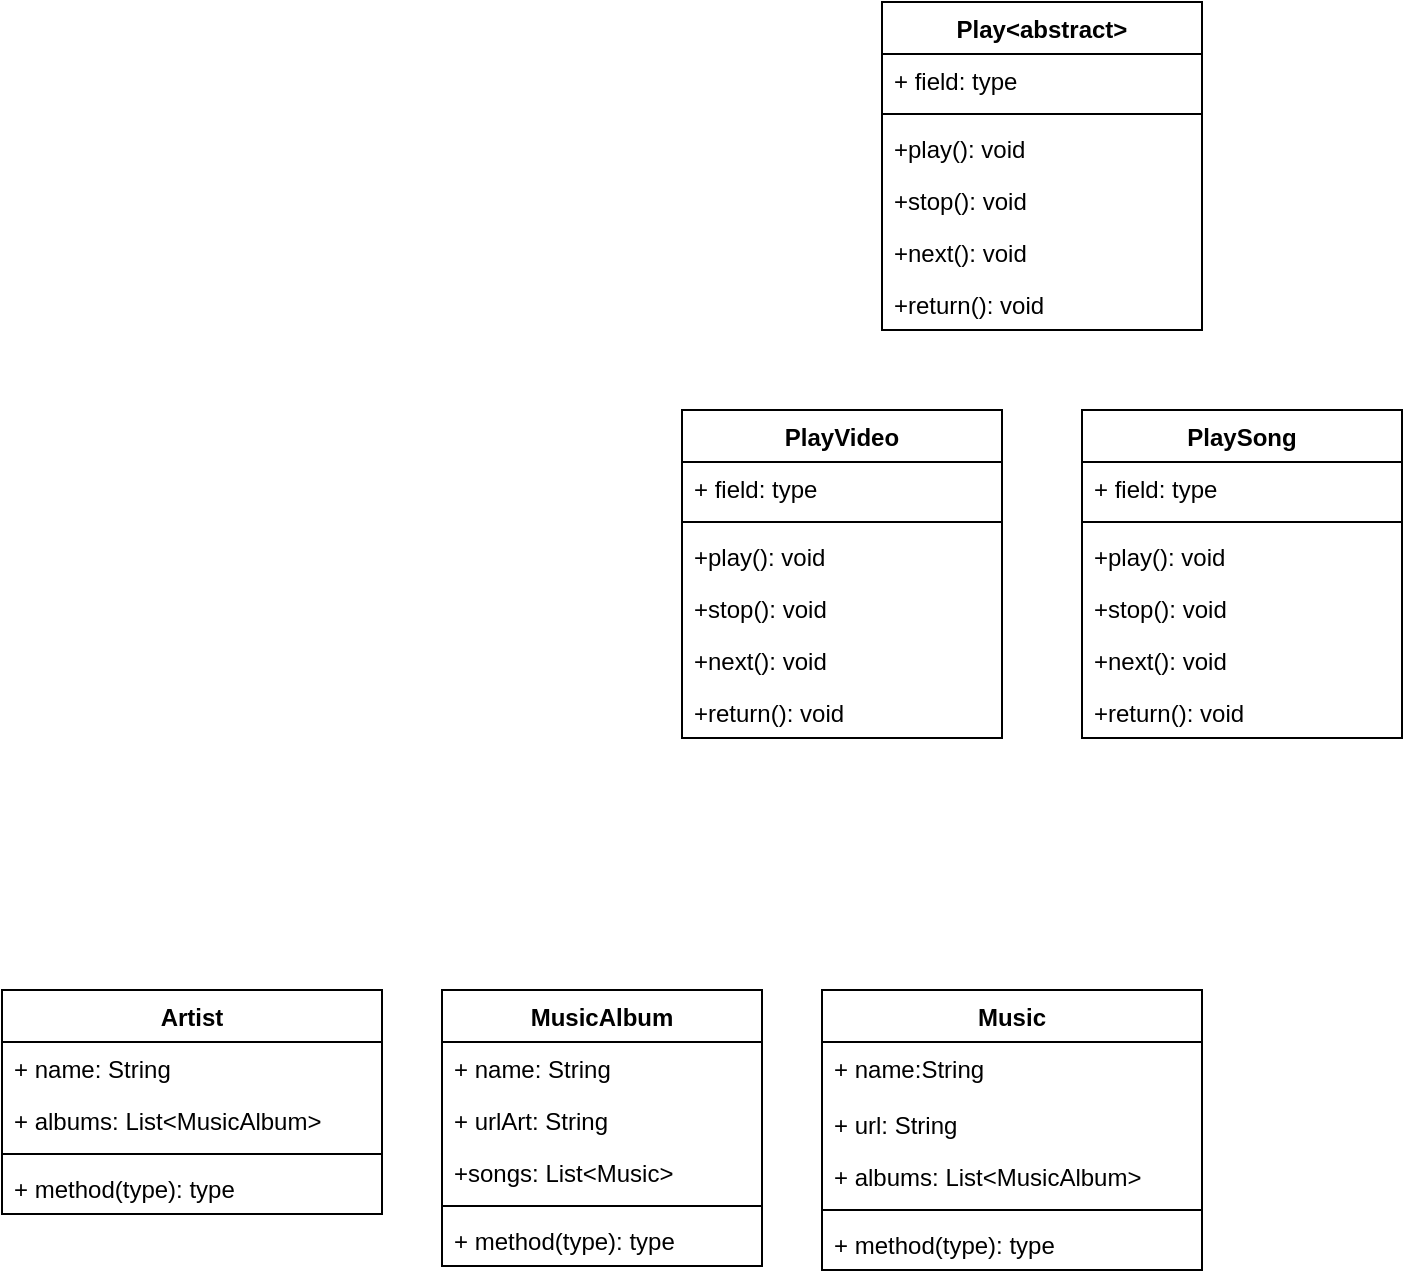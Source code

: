 <mxfile version="21.6.9" type="github">
  <diagram id="C5RBs43oDa-KdzZeNtuy" name="Page-1">
    <mxGraphModel dx="1173" dy="627" grid="1" gridSize="10" guides="1" tooltips="1" connect="1" arrows="1" fold="1" page="1" pageScale="1" pageWidth="827" pageHeight="1169" math="0" shadow="0">
      <root>
        <mxCell id="WIyWlLk6GJQsqaUBKTNV-0" />
        <mxCell id="WIyWlLk6GJQsqaUBKTNV-1" parent="WIyWlLk6GJQsqaUBKTNV-0" />
        <mxCell id="q52bOCOClihTa2kssrym-14" value="MusicAlbum" style="swimlane;fontStyle=1;align=center;verticalAlign=top;childLayout=stackLayout;horizontal=1;startSize=26;horizontalStack=0;resizeParent=1;resizeParentMax=0;resizeLast=0;collapsible=1;marginBottom=0;whiteSpace=wrap;html=1;" vertex="1" parent="WIyWlLk6GJQsqaUBKTNV-1">
          <mxGeometry x="300" y="510" width="160" height="138" as="geometry" />
        </mxCell>
        <mxCell id="q52bOCOClihTa2kssrym-15" value="+ name: String&lt;br&gt;" style="text;strokeColor=none;fillColor=none;align=left;verticalAlign=top;spacingLeft=4;spacingRight=4;overflow=hidden;rotatable=0;points=[[0,0.5],[1,0.5]];portConstraint=eastwest;whiteSpace=wrap;html=1;" vertex="1" parent="q52bOCOClihTa2kssrym-14">
          <mxGeometry y="26" width="160" height="26" as="geometry" />
        </mxCell>
        <mxCell id="q52bOCOClihTa2kssrym-38" value="+ urlArt: String" style="text;strokeColor=none;fillColor=none;align=left;verticalAlign=top;spacingLeft=4;spacingRight=4;overflow=hidden;rotatable=0;points=[[0,0.5],[1,0.5]];portConstraint=eastwest;whiteSpace=wrap;html=1;" vertex="1" parent="q52bOCOClihTa2kssrym-14">
          <mxGeometry y="52" width="160" height="26" as="geometry" />
        </mxCell>
        <mxCell id="q52bOCOClihTa2kssrym-39" value="+songs&lt;span style=&quot;background-color: initial;&quot;&gt;: List&amp;lt;Music&amp;gt;&lt;/span&gt;" style="text;strokeColor=none;fillColor=none;align=left;verticalAlign=top;spacingLeft=4;spacingRight=4;overflow=hidden;rotatable=0;points=[[0,0.5],[1,0.5]];portConstraint=eastwest;whiteSpace=wrap;html=1;" vertex="1" parent="q52bOCOClihTa2kssrym-14">
          <mxGeometry y="78" width="160" height="26" as="geometry" />
        </mxCell>
        <mxCell id="q52bOCOClihTa2kssrym-16" value="" style="line;strokeWidth=1;fillColor=none;align=left;verticalAlign=middle;spacingTop=-1;spacingLeft=3;spacingRight=3;rotatable=0;labelPosition=right;points=[];portConstraint=eastwest;strokeColor=inherit;" vertex="1" parent="q52bOCOClihTa2kssrym-14">
          <mxGeometry y="104" width="160" height="8" as="geometry" />
        </mxCell>
        <mxCell id="q52bOCOClihTa2kssrym-17" value="+ method(type): type" style="text;strokeColor=none;fillColor=none;align=left;verticalAlign=top;spacingLeft=4;spacingRight=4;overflow=hidden;rotatable=0;points=[[0,0.5],[1,0.5]];portConstraint=eastwest;whiteSpace=wrap;html=1;" vertex="1" parent="q52bOCOClihTa2kssrym-14">
          <mxGeometry y="112" width="160" height="26" as="geometry" />
        </mxCell>
        <object label="Music" url="" id="q52bOCOClihTa2kssrym-18">
          <mxCell style="swimlane;fontStyle=1;align=center;verticalAlign=top;childLayout=stackLayout;horizontal=1;startSize=26;horizontalStack=0;resizeParent=1;resizeParentMax=0;resizeLast=0;collapsible=1;marginBottom=0;whiteSpace=wrap;html=1;" vertex="1" parent="WIyWlLk6GJQsqaUBKTNV-1">
            <mxGeometry x="490" y="510" width="190" height="140" as="geometry" />
          </mxCell>
        </object>
        <mxCell id="q52bOCOClihTa2kssrym-19" value="+ name:String" style="text;strokeColor=none;fillColor=none;align=left;verticalAlign=top;spacingLeft=4;spacingRight=4;overflow=hidden;rotatable=0;points=[[0,0.5],[1,0.5]];portConstraint=eastwest;whiteSpace=wrap;html=1;" vertex="1" parent="q52bOCOClihTa2kssrym-18">
          <mxGeometry y="26" width="190" height="28" as="geometry" />
        </mxCell>
        <mxCell id="q52bOCOClihTa2kssrym-24" value="+ url: String" style="text;strokeColor=none;fillColor=none;align=left;verticalAlign=top;spacingLeft=4;spacingRight=4;overflow=hidden;rotatable=0;points=[[0,0.5],[1,0.5]];portConstraint=eastwest;whiteSpace=wrap;html=1;" vertex="1" parent="q52bOCOClihTa2kssrym-18">
          <mxGeometry y="54" width="190" height="26" as="geometry" />
        </mxCell>
        <mxCell id="q52bOCOClihTa2kssrym-25" value="+&amp;nbsp;albums&lt;span style=&quot;background-color: initial;&quot;&gt;: List&amp;lt;MusicAlbum&amp;gt;&lt;/span&gt;" style="text;strokeColor=none;fillColor=none;align=left;verticalAlign=top;spacingLeft=4;spacingRight=4;overflow=hidden;rotatable=0;points=[[0,0.5],[1,0.5]];portConstraint=eastwest;whiteSpace=wrap;html=1;" vertex="1" parent="q52bOCOClihTa2kssrym-18">
          <mxGeometry y="80" width="190" height="26" as="geometry" />
        </mxCell>
        <mxCell id="q52bOCOClihTa2kssrym-20" value="" style="line;strokeWidth=1;fillColor=none;align=left;verticalAlign=middle;spacingTop=-1;spacingLeft=3;spacingRight=3;rotatable=0;labelPosition=right;points=[];portConstraint=eastwest;strokeColor=inherit;" vertex="1" parent="q52bOCOClihTa2kssrym-18">
          <mxGeometry y="106" width="190" height="8" as="geometry" />
        </mxCell>
        <mxCell id="q52bOCOClihTa2kssrym-21" value="+ method(type): type" style="text;strokeColor=none;fillColor=none;align=left;verticalAlign=top;spacingLeft=4;spacingRight=4;overflow=hidden;rotatable=0;points=[[0,0.5],[1,0.5]];portConstraint=eastwest;whiteSpace=wrap;html=1;" vertex="1" parent="q52bOCOClihTa2kssrym-18">
          <mxGeometry y="114" width="190" height="26" as="geometry" />
        </mxCell>
        <mxCell id="q52bOCOClihTa2kssrym-31" value="Play&amp;lt;abstract&amp;gt;" style="swimlane;fontStyle=1;align=center;verticalAlign=top;childLayout=stackLayout;horizontal=1;startSize=26;horizontalStack=0;resizeParent=1;resizeParentMax=0;resizeLast=0;collapsible=1;marginBottom=0;whiteSpace=wrap;html=1;" vertex="1" parent="WIyWlLk6GJQsqaUBKTNV-1">
          <mxGeometry x="520" y="16" width="160" height="164" as="geometry" />
        </mxCell>
        <mxCell id="q52bOCOClihTa2kssrym-32" value="+ field: type" style="text;strokeColor=none;fillColor=none;align=left;verticalAlign=top;spacingLeft=4;spacingRight=4;overflow=hidden;rotatable=0;points=[[0,0.5],[1,0.5]];portConstraint=eastwest;whiteSpace=wrap;html=1;" vertex="1" parent="q52bOCOClihTa2kssrym-31">
          <mxGeometry y="26" width="160" height="26" as="geometry" />
        </mxCell>
        <mxCell id="q52bOCOClihTa2kssrym-33" value="" style="line;strokeWidth=1;fillColor=none;align=left;verticalAlign=middle;spacingTop=-1;spacingLeft=3;spacingRight=3;rotatable=0;labelPosition=right;points=[];portConstraint=eastwest;strokeColor=inherit;" vertex="1" parent="q52bOCOClihTa2kssrym-31">
          <mxGeometry y="52" width="160" height="8" as="geometry" />
        </mxCell>
        <mxCell id="q52bOCOClihTa2kssrym-34" value="+play(): void" style="text;strokeColor=none;fillColor=none;align=left;verticalAlign=top;spacingLeft=4;spacingRight=4;overflow=hidden;rotatable=0;points=[[0,0.5],[1,0.5]];portConstraint=eastwest;whiteSpace=wrap;html=1;" vertex="1" parent="q52bOCOClihTa2kssrym-31">
          <mxGeometry y="60" width="160" height="26" as="geometry" />
        </mxCell>
        <mxCell id="q52bOCOClihTa2kssrym-35" value="+stop(): void" style="text;strokeColor=none;fillColor=none;align=left;verticalAlign=top;spacingLeft=4;spacingRight=4;overflow=hidden;rotatable=0;points=[[0,0.5],[1,0.5]];portConstraint=eastwest;whiteSpace=wrap;html=1;" vertex="1" parent="q52bOCOClihTa2kssrym-31">
          <mxGeometry y="86" width="160" height="26" as="geometry" />
        </mxCell>
        <mxCell id="q52bOCOClihTa2kssrym-36" value="+next(): void" style="text;strokeColor=none;fillColor=none;align=left;verticalAlign=top;spacingLeft=4;spacingRight=4;overflow=hidden;rotatable=0;points=[[0,0.5],[1,0.5]];portConstraint=eastwest;whiteSpace=wrap;html=1;" vertex="1" parent="q52bOCOClihTa2kssrym-31">
          <mxGeometry y="112" width="160" height="26" as="geometry" />
        </mxCell>
        <mxCell id="q52bOCOClihTa2kssrym-37" value="+return(): void" style="text;strokeColor=none;fillColor=none;align=left;verticalAlign=top;spacingLeft=4;spacingRight=4;overflow=hidden;rotatable=0;points=[[0,0.5],[1,0.5]];portConstraint=eastwest;whiteSpace=wrap;html=1;" vertex="1" parent="q52bOCOClihTa2kssrym-31">
          <mxGeometry y="138" width="160" height="26" as="geometry" />
        </mxCell>
        <mxCell id="q52bOCOClihTa2kssrym-40" value="PlayVideo" style="swimlane;fontStyle=1;align=center;verticalAlign=top;childLayout=stackLayout;horizontal=1;startSize=26;horizontalStack=0;resizeParent=1;resizeParentMax=0;resizeLast=0;collapsible=1;marginBottom=0;whiteSpace=wrap;html=1;" vertex="1" parent="WIyWlLk6GJQsqaUBKTNV-1">
          <mxGeometry x="420" y="220" width="160" height="164" as="geometry" />
        </mxCell>
        <mxCell id="q52bOCOClihTa2kssrym-41" value="+ field: type" style="text;strokeColor=none;fillColor=none;align=left;verticalAlign=top;spacingLeft=4;spacingRight=4;overflow=hidden;rotatable=0;points=[[0,0.5],[1,0.5]];portConstraint=eastwest;whiteSpace=wrap;html=1;" vertex="1" parent="q52bOCOClihTa2kssrym-40">
          <mxGeometry y="26" width="160" height="26" as="geometry" />
        </mxCell>
        <mxCell id="q52bOCOClihTa2kssrym-42" value="" style="line;strokeWidth=1;fillColor=none;align=left;verticalAlign=middle;spacingTop=-1;spacingLeft=3;spacingRight=3;rotatable=0;labelPosition=right;points=[];portConstraint=eastwest;strokeColor=inherit;" vertex="1" parent="q52bOCOClihTa2kssrym-40">
          <mxGeometry y="52" width="160" height="8" as="geometry" />
        </mxCell>
        <mxCell id="q52bOCOClihTa2kssrym-43" value="+play(): void" style="text;strokeColor=none;fillColor=none;align=left;verticalAlign=top;spacingLeft=4;spacingRight=4;overflow=hidden;rotatable=0;points=[[0,0.5],[1,0.5]];portConstraint=eastwest;whiteSpace=wrap;html=1;" vertex="1" parent="q52bOCOClihTa2kssrym-40">
          <mxGeometry y="60" width="160" height="26" as="geometry" />
        </mxCell>
        <mxCell id="q52bOCOClihTa2kssrym-44" value="+stop(): void" style="text;strokeColor=none;fillColor=none;align=left;verticalAlign=top;spacingLeft=4;spacingRight=4;overflow=hidden;rotatable=0;points=[[0,0.5],[1,0.5]];portConstraint=eastwest;whiteSpace=wrap;html=1;" vertex="1" parent="q52bOCOClihTa2kssrym-40">
          <mxGeometry y="86" width="160" height="26" as="geometry" />
        </mxCell>
        <mxCell id="q52bOCOClihTa2kssrym-45" value="+next(): void" style="text;strokeColor=none;fillColor=none;align=left;verticalAlign=top;spacingLeft=4;spacingRight=4;overflow=hidden;rotatable=0;points=[[0,0.5],[1,0.5]];portConstraint=eastwest;whiteSpace=wrap;html=1;" vertex="1" parent="q52bOCOClihTa2kssrym-40">
          <mxGeometry y="112" width="160" height="26" as="geometry" />
        </mxCell>
        <mxCell id="q52bOCOClihTa2kssrym-46" value="+return(): void" style="text;strokeColor=none;fillColor=none;align=left;verticalAlign=top;spacingLeft=4;spacingRight=4;overflow=hidden;rotatable=0;points=[[0,0.5],[1,0.5]];portConstraint=eastwest;whiteSpace=wrap;html=1;" vertex="1" parent="q52bOCOClihTa2kssrym-40">
          <mxGeometry y="138" width="160" height="26" as="geometry" />
        </mxCell>
        <mxCell id="q52bOCOClihTa2kssrym-47" value="PlaySong&lt;br&gt;" style="swimlane;fontStyle=1;align=center;verticalAlign=top;childLayout=stackLayout;horizontal=1;startSize=26;horizontalStack=0;resizeParent=1;resizeParentMax=0;resizeLast=0;collapsible=1;marginBottom=0;whiteSpace=wrap;html=1;" vertex="1" parent="WIyWlLk6GJQsqaUBKTNV-1">
          <mxGeometry x="620" y="220" width="160" height="164" as="geometry" />
        </mxCell>
        <mxCell id="q52bOCOClihTa2kssrym-48" value="+ field: type" style="text;strokeColor=none;fillColor=none;align=left;verticalAlign=top;spacingLeft=4;spacingRight=4;overflow=hidden;rotatable=0;points=[[0,0.5],[1,0.5]];portConstraint=eastwest;whiteSpace=wrap;html=1;" vertex="1" parent="q52bOCOClihTa2kssrym-47">
          <mxGeometry y="26" width="160" height="26" as="geometry" />
        </mxCell>
        <mxCell id="q52bOCOClihTa2kssrym-49" value="" style="line;strokeWidth=1;fillColor=none;align=left;verticalAlign=middle;spacingTop=-1;spacingLeft=3;spacingRight=3;rotatable=0;labelPosition=right;points=[];portConstraint=eastwest;strokeColor=inherit;" vertex="1" parent="q52bOCOClihTa2kssrym-47">
          <mxGeometry y="52" width="160" height="8" as="geometry" />
        </mxCell>
        <mxCell id="q52bOCOClihTa2kssrym-50" value="+play(): void" style="text;strokeColor=none;fillColor=none;align=left;verticalAlign=top;spacingLeft=4;spacingRight=4;overflow=hidden;rotatable=0;points=[[0,0.5],[1,0.5]];portConstraint=eastwest;whiteSpace=wrap;html=1;" vertex="1" parent="q52bOCOClihTa2kssrym-47">
          <mxGeometry y="60" width="160" height="26" as="geometry" />
        </mxCell>
        <mxCell id="q52bOCOClihTa2kssrym-51" value="+stop(): void" style="text;strokeColor=none;fillColor=none;align=left;verticalAlign=top;spacingLeft=4;spacingRight=4;overflow=hidden;rotatable=0;points=[[0,0.5],[1,0.5]];portConstraint=eastwest;whiteSpace=wrap;html=1;" vertex="1" parent="q52bOCOClihTa2kssrym-47">
          <mxGeometry y="86" width="160" height="26" as="geometry" />
        </mxCell>
        <mxCell id="q52bOCOClihTa2kssrym-52" value="+next(): void" style="text;strokeColor=none;fillColor=none;align=left;verticalAlign=top;spacingLeft=4;spacingRight=4;overflow=hidden;rotatable=0;points=[[0,0.5],[1,0.5]];portConstraint=eastwest;whiteSpace=wrap;html=1;" vertex="1" parent="q52bOCOClihTa2kssrym-47">
          <mxGeometry y="112" width="160" height="26" as="geometry" />
        </mxCell>
        <mxCell id="q52bOCOClihTa2kssrym-53" value="+return(): void" style="text;strokeColor=none;fillColor=none;align=left;verticalAlign=top;spacingLeft=4;spacingRight=4;overflow=hidden;rotatable=0;points=[[0,0.5],[1,0.5]];portConstraint=eastwest;whiteSpace=wrap;html=1;" vertex="1" parent="q52bOCOClihTa2kssrym-47">
          <mxGeometry y="138" width="160" height="26" as="geometry" />
        </mxCell>
        <mxCell id="q52bOCOClihTa2kssrym-54" value="Artist&lt;br&gt;" style="swimlane;fontStyle=1;align=center;verticalAlign=top;childLayout=stackLayout;horizontal=1;startSize=26;horizontalStack=0;resizeParent=1;resizeParentMax=0;resizeLast=0;collapsible=1;marginBottom=0;whiteSpace=wrap;html=1;" vertex="1" parent="WIyWlLk6GJQsqaUBKTNV-1">
          <mxGeometry x="80" y="510" width="190" height="112" as="geometry" />
        </mxCell>
        <mxCell id="q52bOCOClihTa2kssrym-55" value="+ name: String" style="text;strokeColor=none;fillColor=none;align=left;verticalAlign=top;spacingLeft=4;spacingRight=4;overflow=hidden;rotatable=0;points=[[0,0.5],[1,0.5]];portConstraint=eastwest;whiteSpace=wrap;html=1;" vertex="1" parent="q52bOCOClihTa2kssrym-54">
          <mxGeometry y="26" width="190" height="26" as="geometry" />
        </mxCell>
        <mxCell id="q52bOCOClihTa2kssrym-58" value="+&amp;nbsp;albums&lt;span style=&quot;background-color: initial;&quot;&gt;: List&amp;lt;MusicAlbum&amp;gt;&lt;/span&gt;" style="text;strokeColor=none;fillColor=none;align=left;verticalAlign=top;spacingLeft=4;spacingRight=4;overflow=hidden;rotatable=0;points=[[0,0.5],[1,0.5]];portConstraint=eastwest;whiteSpace=wrap;html=1;" vertex="1" parent="q52bOCOClihTa2kssrym-54">
          <mxGeometry y="52" width="190" height="26" as="geometry" />
        </mxCell>
        <mxCell id="q52bOCOClihTa2kssrym-56" value="" style="line;strokeWidth=1;fillColor=none;align=left;verticalAlign=middle;spacingTop=-1;spacingLeft=3;spacingRight=3;rotatable=0;labelPosition=right;points=[];portConstraint=eastwest;strokeColor=inherit;" vertex="1" parent="q52bOCOClihTa2kssrym-54">
          <mxGeometry y="78" width="190" height="8" as="geometry" />
        </mxCell>
        <mxCell id="q52bOCOClihTa2kssrym-57" value="+ method(type): type" style="text;strokeColor=none;fillColor=none;align=left;verticalAlign=top;spacingLeft=4;spacingRight=4;overflow=hidden;rotatable=0;points=[[0,0.5],[1,0.5]];portConstraint=eastwest;whiteSpace=wrap;html=1;" vertex="1" parent="q52bOCOClihTa2kssrym-54">
          <mxGeometry y="86" width="190" height="26" as="geometry" />
        </mxCell>
      </root>
    </mxGraphModel>
  </diagram>
</mxfile>
